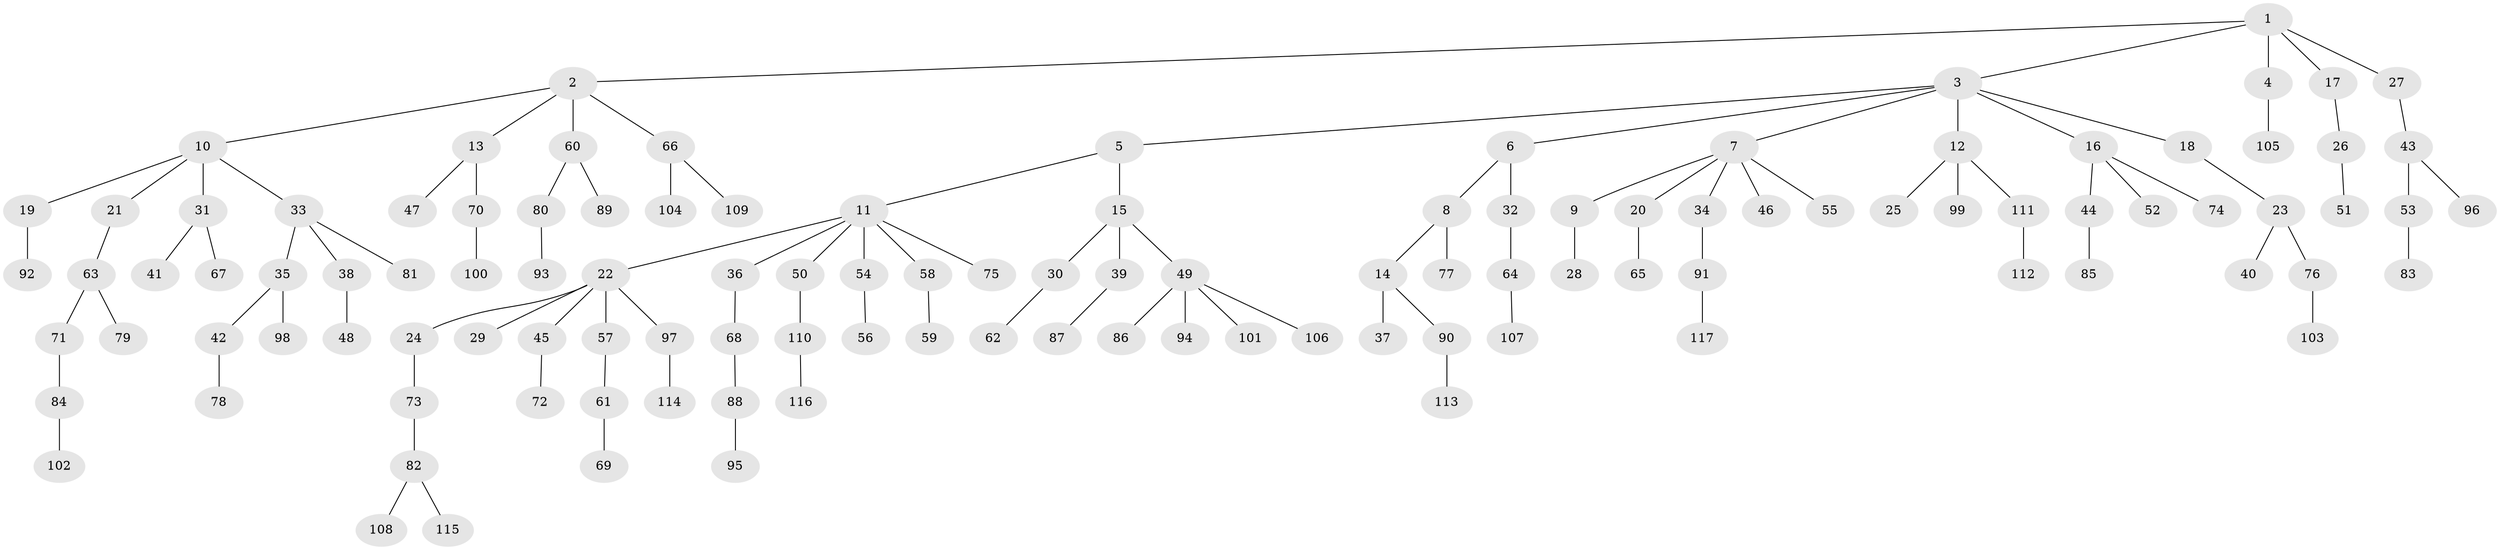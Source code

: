 // Generated by graph-tools (version 1.1) at 2025/15/03/09/25 04:15:40]
// undirected, 117 vertices, 116 edges
graph export_dot {
graph [start="1"]
  node [color=gray90,style=filled];
  1;
  2;
  3;
  4;
  5;
  6;
  7;
  8;
  9;
  10;
  11;
  12;
  13;
  14;
  15;
  16;
  17;
  18;
  19;
  20;
  21;
  22;
  23;
  24;
  25;
  26;
  27;
  28;
  29;
  30;
  31;
  32;
  33;
  34;
  35;
  36;
  37;
  38;
  39;
  40;
  41;
  42;
  43;
  44;
  45;
  46;
  47;
  48;
  49;
  50;
  51;
  52;
  53;
  54;
  55;
  56;
  57;
  58;
  59;
  60;
  61;
  62;
  63;
  64;
  65;
  66;
  67;
  68;
  69;
  70;
  71;
  72;
  73;
  74;
  75;
  76;
  77;
  78;
  79;
  80;
  81;
  82;
  83;
  84;
  85;
  86;
  87;
  88;
  89;
  90;
  91;
  92;
  93;
  94;
  95;
  96;
  97;
  98;
  99;
  100;
  101;
  102;
  103;
  104;
  105;
  106;
  107;
  108;
  109;
  110;
  111;
  112;
  113;
  114;
  115;
  116;
  117;
  1 -- 2;
  1 -- 3;
  1 -- 4;
  1 -- 17;
  1 -- 27;
  2 -- 10;
  2 -- 13;
  2 -- 60;
  2 -- 66;
  3 -- 5;
  3 -- 6;
  3 -- 7;
  3 -- 12;
  3 -- 16;
  3 -- 18;
  4 -- 105;
  5 -- 11;
  5 -- 15;
  6 -- 8;
  6 -- 32;
  7 -- 9;
  7 -- 20;
  7 -- 34;
  7 -- 46;
  7 -- 55;
  8 -- 14;
  8 -- 77;
  9 -- 28;
  10 -- 19;
  10 -- 21;
  10 -- 31;
  10 -- 33;
  11 -- 22;
  11 -- 36;
  11 -- 50;
  11 -- 54;
  11 -- 58;
  11 -- 75;
  12 -- 25;
  12 -- 99;
  12 -- 111;
  13 -- 47;
  13 -- 70;
  14 -- 37;
  14 -- 90;
  15 -- 30;
  15 -- 39;
  15 -- 49;
  16 -- 44;
  16 -- 52;
  16 -- 74;
  17 -- 26;
  18 -- 23;
  19 -- 92;
  20 -- 65;
  21 -- 63;
  22 -- 24;
  22 -- 29;
  22 -- 45;
  22 -- 57;
  22 -- 97;
  23 -- 40;
  23 -- 76;
  24 -- 73;
  26 -- 51;
  27 -- 43;
  30 -- 62;
  31 -- 41;
  31 -- 67;
  32 -- 64;
  33 -- 35;
  33 -- 38;
  33 -- 81;
  34 -- 91;
  35 -- 42;
  35 -- 98;
  36 -- 68;
  38 -- 48;
  39 -- 87;
  42 -- 78;
  43 -- 53;
  43 -- 96;
  44 -- 85;
  45 -- 72;
  49 -- 86;
  49 -- 94;
  49 -- 101;
  49 -- 106;
  50 -- 110;
  53 -- 83;
  54 -- 56;
  57 -- 61;
  58 -- 59;
  60 -- 80;
  60 -- 89;
  61 -- 69;
  63 -- 71;
  63 -- 79;
  64 -- 107;
  66 -- 104;
  66 -- 109;
  68 -- 88;
  70 -- 100;
  71 -- 84;
  73 -- 82;
  76 -- 103;
  80 -- 93;
  82 -- 108;
  82 -- 115;
  84 -- 102;
  88 -- 95;
  90 -- 113;
  91 -- 117;
  97 -- 114;
  110 -- 116;
  111 -- 112;
}
